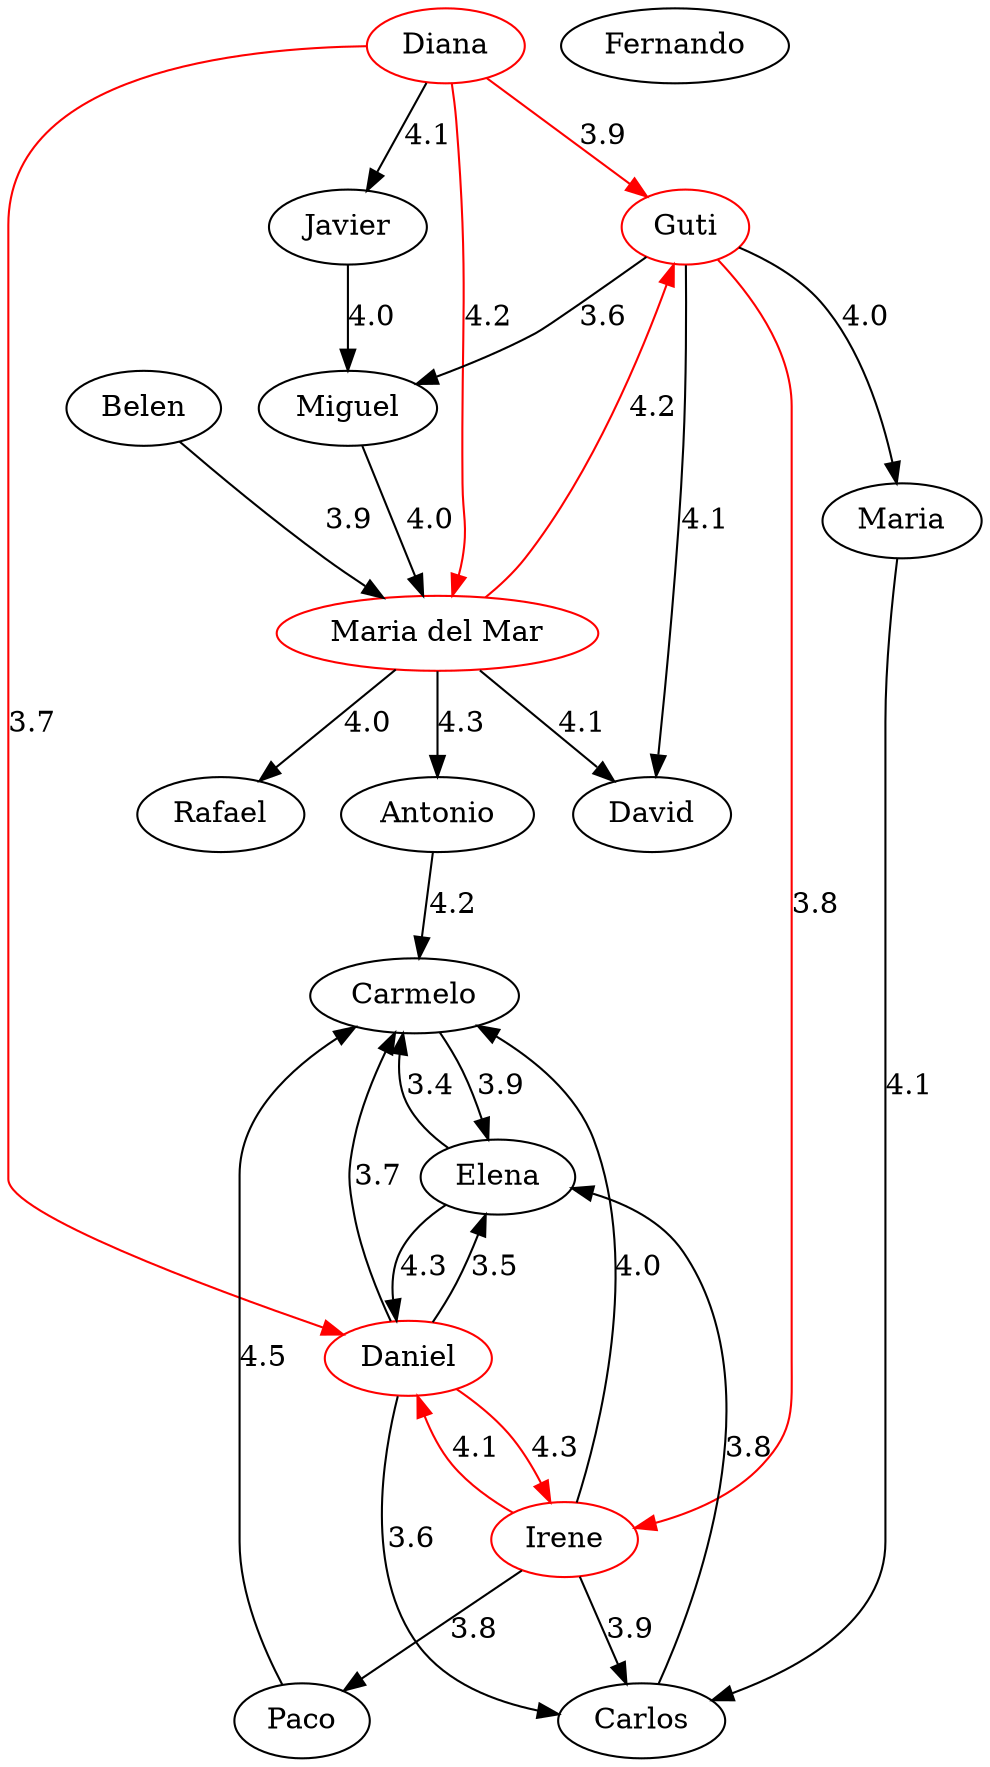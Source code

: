 strict digraph G {
  1 [ color="red" label="Diana" ];
  2 [ color="red" label="Guti" ];
  3 [ label="David" ];
  4 [ label="Miguel" ];
  5 [ label="Belen" ];
  6 [ label="Rafael" ];
  7 [ label="Paco" ];
  8 [ label="Elena" ];
  9 [ label="Fernando" ];
  10 [ color="red" label="Irene" ];
  11 [ label="Antonio" ];
  12 [ label="Maria" ];
  13 [ label="Carlos" ];
  14 [ color="red" label="Daniel" ];
  15 [ label="Javier" ];
  16 [ color="red" label="Maria del Mar" ];
  17 [ label="Carmelo" ];
  1 -> 2 [ color="red" label="3.9" ];
  1 -> 14 [ color="red" label="3.7" ];
  1 -> 15 [ label="4.1" ];
  1 -> 16 [ color="red" label="4.2" ];
  2 -> 12 [ label="4.0" ];
  2 -> 3 [ label="4.1" ];
  2 -> 4 [ label="3.6" ];
  2 -> 10 [ color="red" label="3.8" ];
  14 -> 8 [ label="3.5" ];
  14 -> 10 [ color="red" label="4.3" ];
  14 -> 13 [ label="3.6" ];
  14 -> 17 [ label="3.7" ];
  16 -> 2 [ color="red" label="4.2" ];
  16 -> 3 [ label="4.1" ];
  16 -> 6 [ label="4.0" ];
  16 -> 11 [ label="4.3" ];
  10 -> 14 [ color="red" label="4.1" ];
  10 -> 13 [ label="3.9" ];
  10 -> 17 [ label="4.0" ];
  10 -> 7 [ label="3.8" ];
  15 -> 4 [ label="4.0" ];
  4 -> 16 [ label="4.0" ];
  13 -> 8 [ label="3.8" ];
  17 -> 8 [ label="3.9" ];
  5 -> 16 [ label="3.9" ];
  11 -> 17 [ label="4.2" ];
  8 -> 14 [ label="4.3" ];
  7 -> 17 [ label="4.5" ];
  12 -> 13 [ label="4.1" ];
  8 -> 17 [ label="3.4" ];
}
